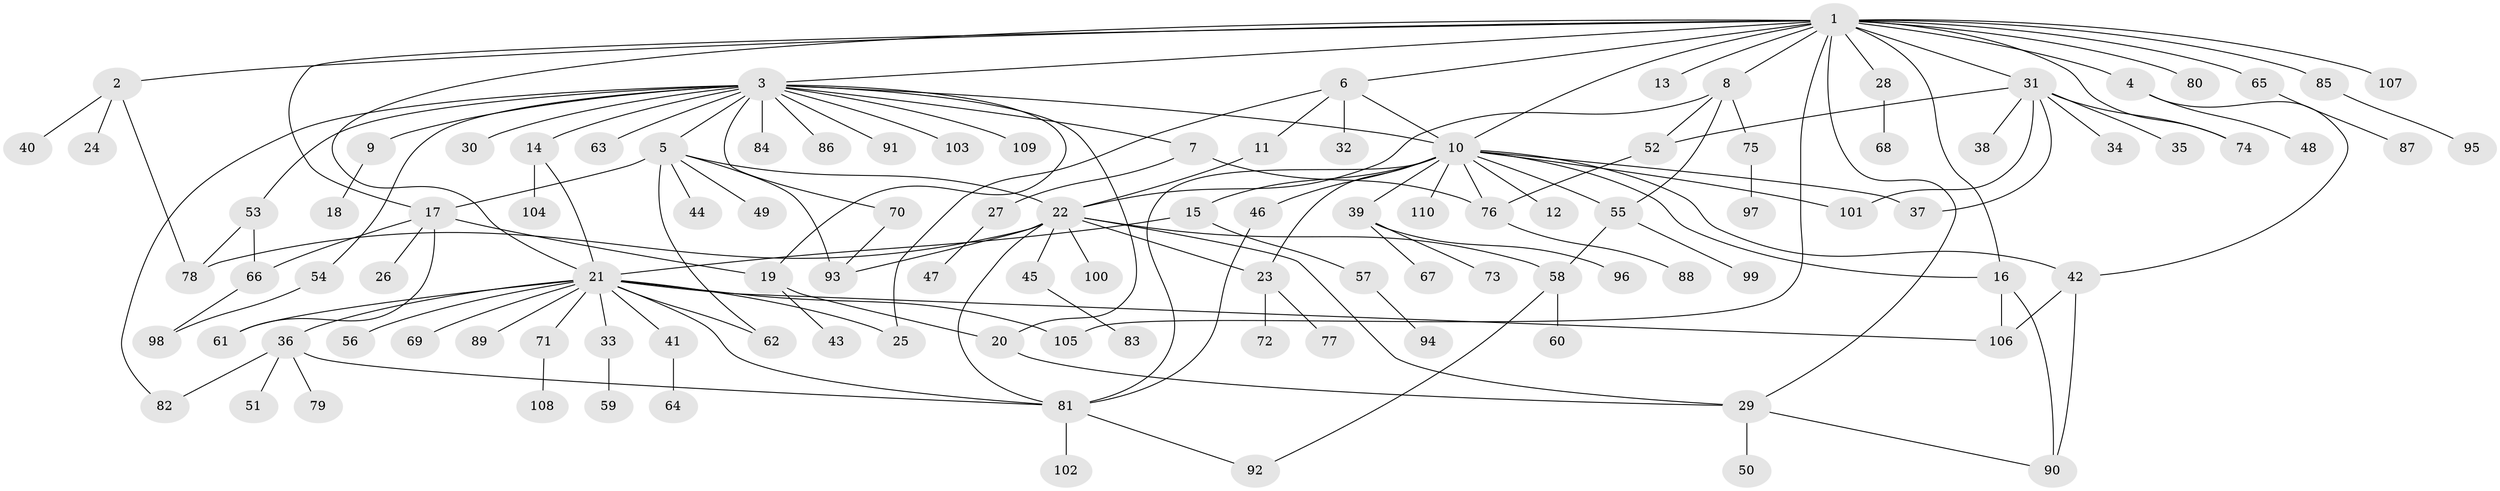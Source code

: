 // Generated by graph-tools (version 1.1) at 2025/35/03/09/25 02:35:16]
// undirected, 110 vertices, 151 edges
graph export_dot {
graph [start="1"]
  node [color=gray90,style=filled];
  1;
  2;
  3;
  4;
  5;
  6;
  7;
  8;
  9;
  10;
  11;
  12;
  13;
  14;
  15;
  16;
  17;
  18;
  19;
  20;
  21;
  22;
  23;
  24;
  25;
  26;
  27;
  28;
  29;
  30;
  31;
  32;
  33;
  34;
  35;
  36;
  37;
  38;
  39;
  40;
  41;
  42;
  43;
  44;
  45;
  46;
  47;
  48;
  49;
  50;
  51;
  52;
  53;
  54;
  55;
  56;
  57;
  58;
  59;
  60;
  61;
  62;
  63;
  64;
  65;
  66;
  67;
  68;
  69;
  70;
  71;
  72;
  73;
  74;
  75;
  76;
  77;
  78;
  79;
  80;
  81;
  82;
  83;
  84;
  85;
  86;
  87;
  88;
  89;
  90;
  91;
  92;
  93;
  94;
  95;
  96;
  97;
  98;
  99;
  100;
  101;
  102;
  103;
  104;
  105;
  106;
  107;
  108;
  109;
  110;
  1 -- 2;
  1 -- 3;
  1 -- 4;
  1 -- 6;
  1 -- 8;
  1 -- 10;
  1 -- 13;
  1 -- 16;
  1 -- 17;
  1 -- 21;
  1 -- 28;
  1 -- 29;
  1 -- 31;
  1 -- 65;
  1 -- 74;
  1 -- 80;
  1 -- 85;
  1 -- 105;
  1 -- 107;
  2 -- 24;
  2 -- 40;
  2 -- 78;
  3 -- 5;
  3 -- 7;
  3 -- 9;
  3 -- 10;
  3 -- 14;
  3 -- 19;
  3 -- 20;
  3 -- 30;
  3 -- 53;
  3 -- 54;
  3 -- 63;
  3 -- 70;
  3 -- 82;
  3 -- 84;
  3 -- 86;
  3 -- 91;
  3 -- 103;
  3 -- 109;
  4 -- 42;
  4 -- 48;
  5 -- 17;
  5 -- 22;
  5 -- 44;
  5 -- 49;
  5 -- 62;
  5 -- 93;
  6 -- 10;
  6 -- 11;
  6 -- 25;
  6 -- 32;
  7 -- 27;
  7 -- 76;
  8 -- 22;
  8 -- 52;
  8 -- 55;
  8 -- 75;
  9 -- 18;
  10 -- 12;
  10 -- 15;
  10 -- 16;
  10 -- 23;
  10 -- 37;
  10 -- 39;
  10 -- 42;
  10 -- 46;
  10 -- 55;
  10 -- 76;
  10 -- 81;
  10 -- 101;
  10 -- 110;
  11 -- 22;
  14 -- 21;
  14 -- 104;
  15 -- 21;
  15 -- 57;
  16 -- 90;
  16 -- 106;
  17 -- 19;
  17 -- 26;
  17 -- 61;
  17 -- 66;
  19 -- 20;
  19 -- 43;
  20 -- 29;
  21 -- 25;
  21 -- 33;
  21 -- 36;
  21 -- 41;
  21 -- 56;
  21 -- 61;
  21 -- 62;
  21 -- 69;
  21 -- 71;
  21 -- 81;
  21 -- 89;
  21 -- 105;
  21 -- 106;
  22 -- 23;
  22 -- 29;
  22 -- 45;
  22 -- 58;
  22 -- 78;
  22 -- 81;
  22 -- 93;
  22 -- 100;
  23 -- 72;
  23 -- 77;
  27 -- 47;
  28 -- 68;
  29 -- 50;
  29 -- 90;
  31 -- 34;
  31 -- 35;
  31 -- 37;
  31 -- 38;
  31 -- 52;
  31 -- 74;
  31 -- 101;
  33 -- 59;
  36 -- 51;
  36 -- 79;
  36 -- 81;
  36 -- 82;
  39 -- 67;
  39 -- 73;
  39 -- 96;
  41 -- 64;
  42 -- 90;
  42 -- 106;
  45 -- 83;
  46 -- 81;
  52 -- 76;
  53 -- 66;
  53 -- 78;
  54 -- 98;
  55 -- 58;
  55 -- 99;
  57 -- 94;
  58 -- 60;
  58 -- 92;
  65 -- 87;
  66 -- 98;
  70 -- 93;
  71 -- 108;
  75 -- 97;
  76 -- 88;
  81 -- 92;
  81 -- 102;
  85 -- 95;
}
